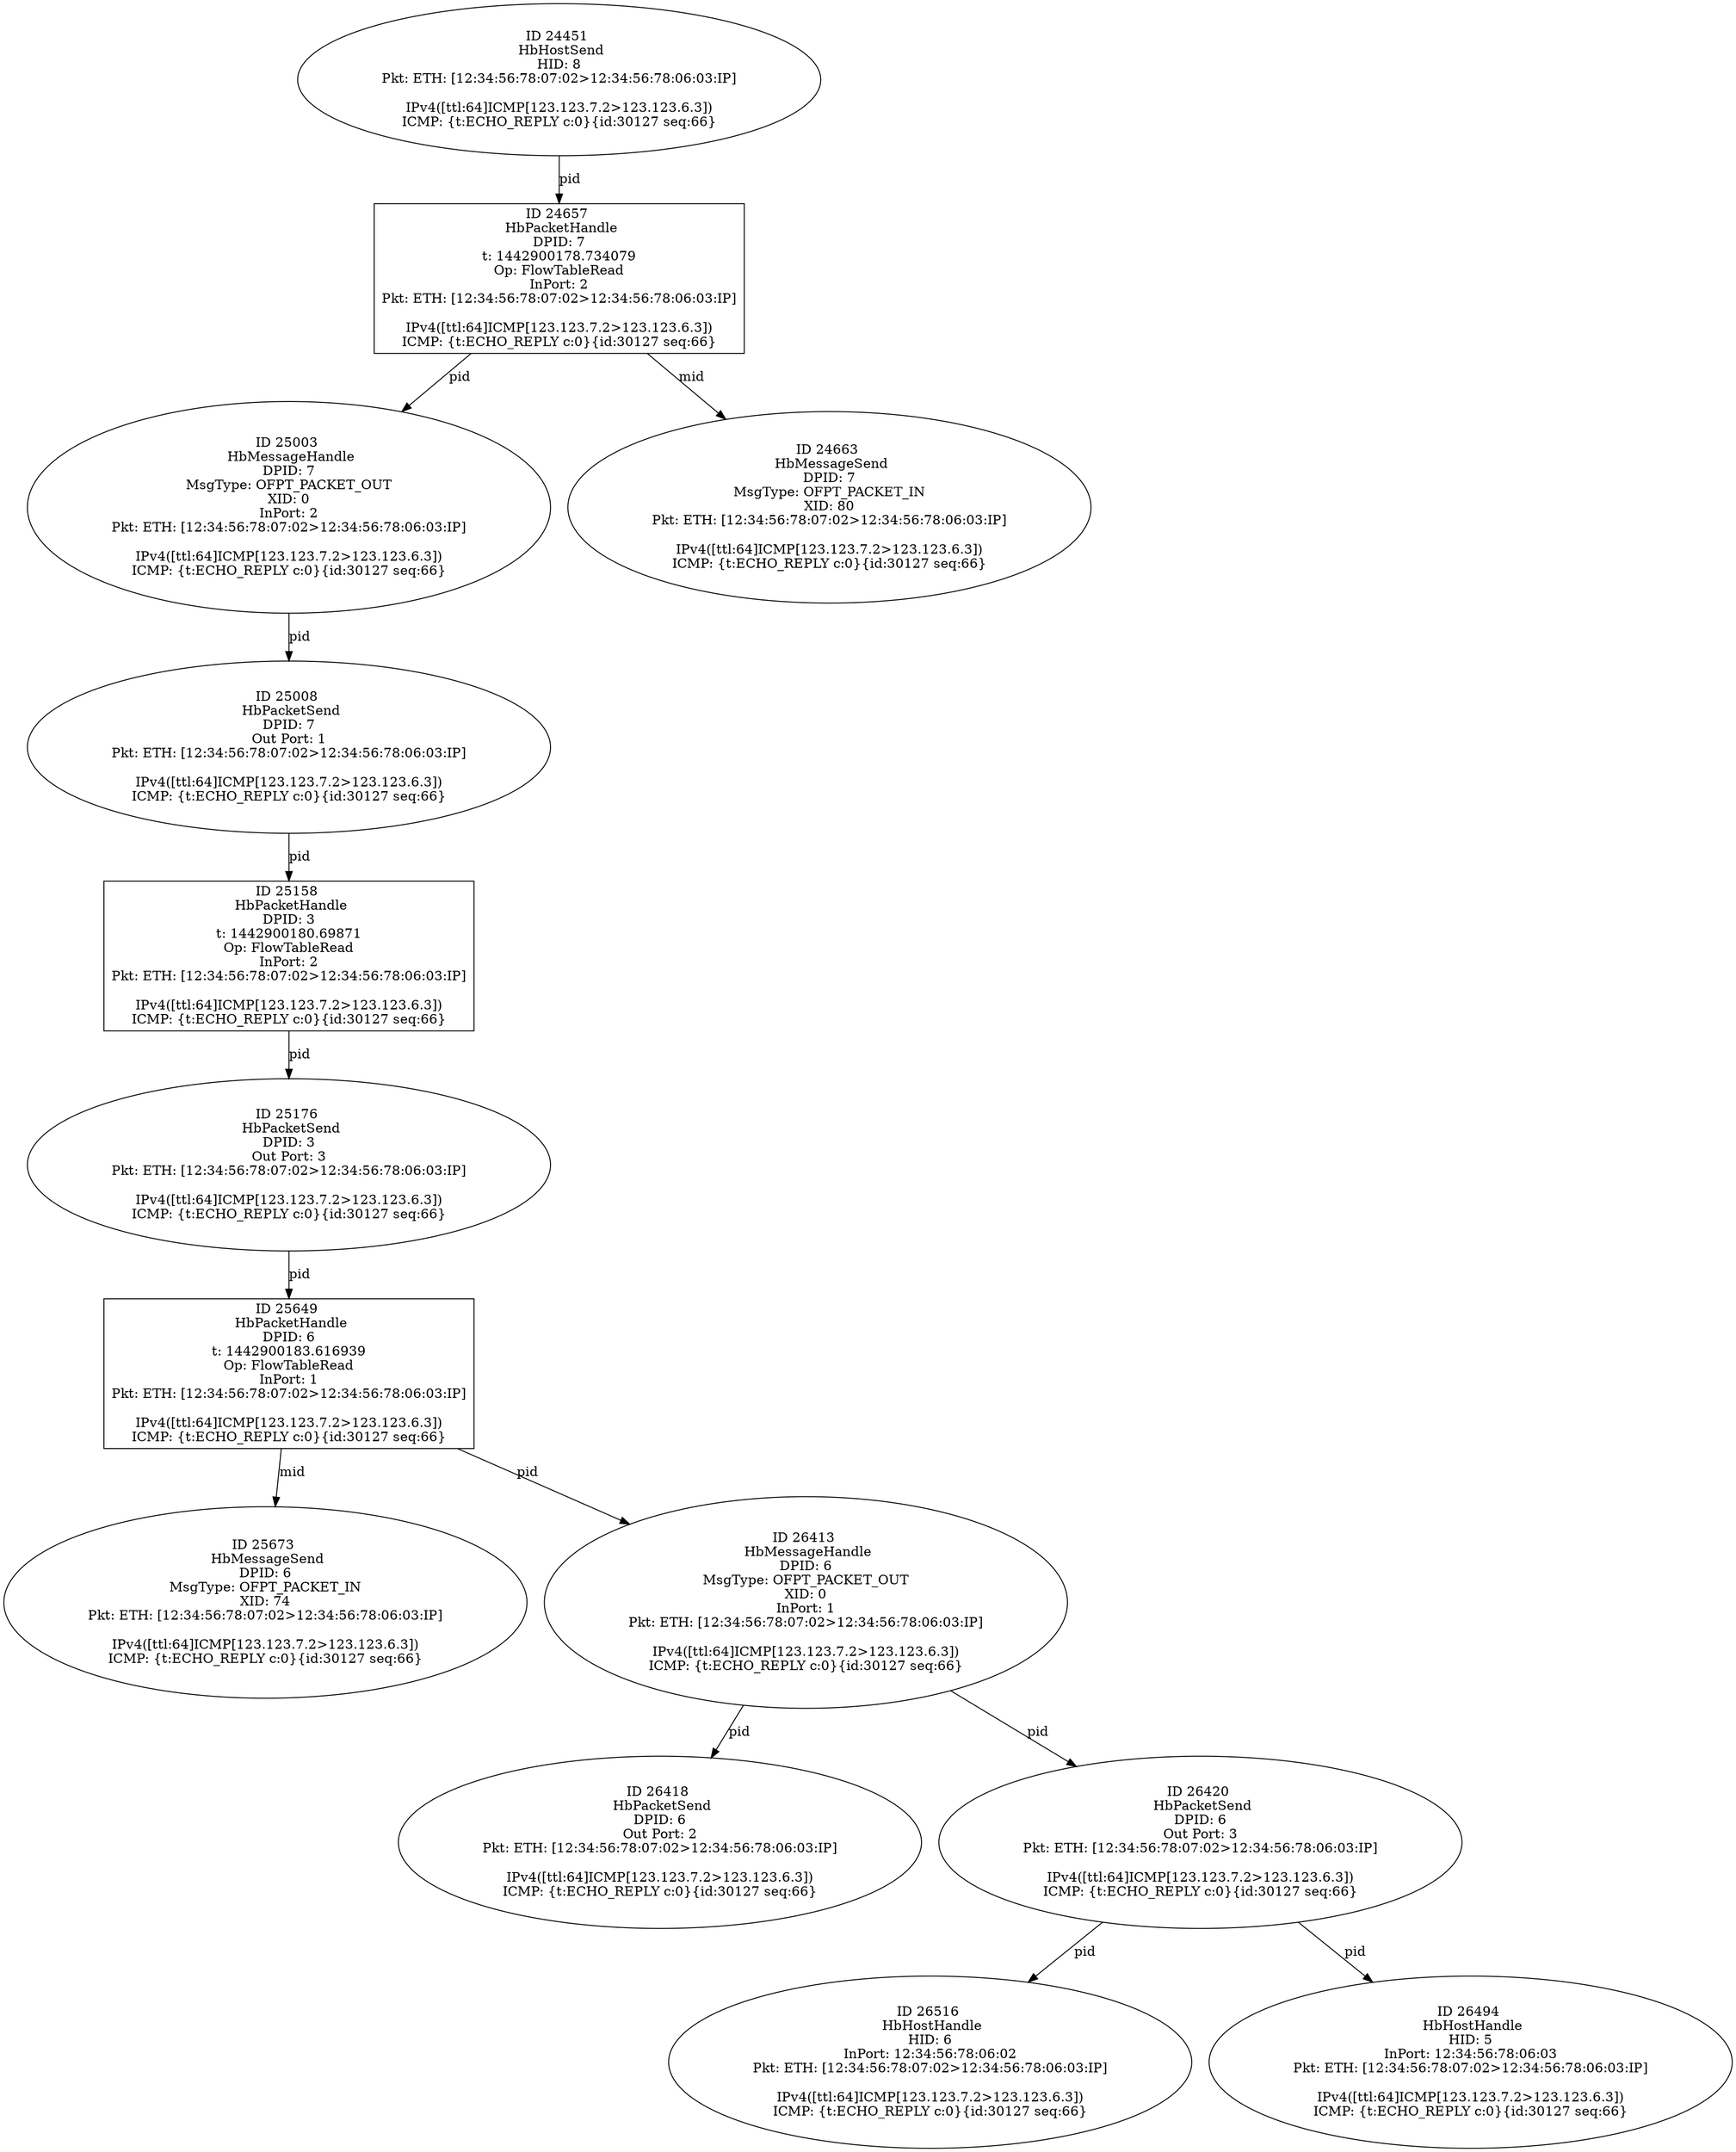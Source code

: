 strict digraph G {
24451 [shape=oval, event=<hb_events.HbHostSend object at 0x10d1dfad0>, label="ID 24451 
 HbHostSend
HID: 8
Pkt: ETH: [12:34:56:78:07:02>12:34:56:78:06:03:IP]

IPv4([ttl:64]ICMP[123.123.7.2>123.123.6.3])
ICMP: {t:ECHO_REPLY c:0}{id:30127 seq:66}"];
25158 [shape=box, event=<hb_events.HbPacketHandle object at 0x10d4ef090>, label="ID 25158 
 HbPacketHandle
DPID: 3
t: 1442900180.69871
Op: FlowTableRead
InPort: 2
Pkt: ETH: [12:34:56:78:07:02>12:34:56:78:06:03:IP]

IPv4([ttl:64]ICMP[123.123.7.2>123.123.6.3])
ICMP: {t:ECHO_REPLY c:0}{id:30127 seq:66}"];
24657 [shape=box, event=<hb_events.HbPacketHandle object at 0x10d2a7a50>, label="ID 24657 
 HbPacketHandle
DPID: 7
t: 1442900178.734079
Op: FlowTableRead
InPort: 2
Pkt: ETH: [12:34:56:78:07:02>12:34:56:78:06:03:IP]

IPv4([ttl:64]ICMP[123.123.7.2>123.123.6.3])
ICMP: {t:ECHO_REPLY c:0}{id:30127 seq:66}"];
25673 [shape=oval, event=<hb_events.HbMessageSend object at 0x10d6e3b10>, label="ID 25673 
 HbMessageSend
DPID: 6
MsgType: OFPT_PACKET_IN
XID: 74
Pkt: ETH: [12:34:56:78:07:02>12:34:56:78:06:03:IP]

IPv4([ttl:64]ICMP[123.123.7.2>123.123.6.3])
ICMP: {t:ECHO_REPLY c:0}{id:30127 seq:66}"];
25003 [shape=oval, event=<hb_events.HbMessageHandle object at 0x10d403650>, label="ID 25003 
 HbMessageHandle
DPID: 7
MsgType: OFPT_PACKET_OUT
XID: 0
InPort: 2
Pkt: ETH: [12:34:56:78:07:02>12:34:56:78:06:03:IP]

IPv4([ttl:64]ICMP[123.123.7.2>123.123.6.3])
ICMP: {t:ECHO_REPLY c:0}{id:30127 seq:66}"];
26413 [shape=oval, event=<hb_events.HbMessageHandle object at 0x10d8813d0>, label="ID 26413 
 HbMessageHandle
DPID: 6
MsgType: OFPT_PACKET_OUT
XID: 0
InPort: 1
Pkt: ETH: [12:34:56:78:07:02>12:34:56:78:06:03:IP]

IPv4([ttl:64]ICMP[123.123.7.2>123.123.6.3])
ICMP: {t:ECHO_REPLY c:0}{id:30127 seq:66}"];
25008 [shape=oval, event=<hb_events.HbPacketSend object at 0x10d403490>, label="ID 25008 
 HbPacketSend
DPID: 7
Out Port: 1
Pkt: ETH: [12:34:56:78:07:02>12:34:56:78:06:03:IP]

IPv4([ttl:64]ICMP[123.123.7.2>123.123.6.3])
ICMP: {t:ECHO_REPLY c:0}{id:30127 seq:66}"];
25649 [shape=box, event=<hb_events.HbPacketHandle object at 0x10d6ce790>, label="ID 25649 
 HbPacketHandle
DPID: 6
t: 1442900183.616939
Op: FlowTableRead
InPort: 1
Pkt: ETH: [12:34:56:78:07:02>12:34:56:78:06:03:IP]

IPv4([ttl:64]ICMP[123.123.7.2>123.123.6.3])
ICMP: {t:ECHO_REPLY c:0}{id:30127 seq:66}"];
26418 [shape=oval, event=<hb_events.HbPacketSend object at 0x10d888a50>, label="ID 26418 
 HbPacketSend
DPID: 6
Out Port: 2
Pkt: ETH: [12:34:56:78:07:02>12:34:56:78:06:03:IP]

IPv4([ttl:64]ICMP[123.123.7.2>123.123.6.3])
ICMP: {t:ECHO_REPLY c:0}{id:30127 seq:66}"];
26420 [shape=oval, event=<hb_events.HbPacketSend object at 0x10d88e590>, label="ID 26420 
 HbPacketSend
DPID: 6
Out Port: 3
Pkt: ETH: [12:34:56:78:07:02>12:34:56:78:06:03:IP]

IPv4([ttl:64]ICMP[123.123.7.2>123.123.6.3])
ICMP: {t:ECHO_REPLY c:0}{id:30127 seq:66}"];
24663 [shape=oval, event=<hb_events.HbMessageSend object at 0x10d2c38d0>, label="ID 24663 
 HbMessageSend
DPID: 7
MsgType: OFPT_PACKET_IN
XID: 80
Pkt: ETH: [12:34:56:78:07:02>12:34:56:78:06:03:IP]

IPv4([ttl:64]ICMP[123.123.7.2>123.123.6.3])
ICMP: {t:ECHO_REPLY c:0}{id:30127 seq:66}"];
25176 [shape=oval, event=<hb_events.HbPacketSend object at 0x10d4f6210>, label="ID 25176 
 HbPacketSend
DPID: 3
Out Port: 3
Pkt: ETH: [12:34:56:78:07:02>12:34:56:78:06:03:IP]

IPv4([ttl:64]ICMP[123.123.7.2>123.123.6.3])
ICMP: {t:ECHO_REPLY c:0}{id:30127 seq:66}"];
26516 [shape=oval, event=<hb_events.HbHostHandle object at 0x10d8b1150>, label="ID 26516 
 HbHostHandle
HID: 6
InPort: 12:34:56:78:06:02
Pkt: ETH: [12:34:56:78:07:02>12:34:56:78:06:03:IP]

IPv4([ttl:64]ICMP[123.123.7.2>123.123.6.3])
ICMP: {t:ECHO_REPLY c:0}{id:30127 seq:66}"];
26494 [shape=oval, event=<hb_events.HbHostHandle object at 0x10d89ee10>, label="ID 26494 
 HbHostHandle
HID: 5
InPort: 12:34:56:78:06:03
Pkt: ETH: [12:34:56:78:07:02>12:34:56:78:06:03:IP]

IPv4([ttl:64]ICMP[123.123.7.2>123.123.6.3])
ICMP: {t:ECHO_REPLY c:0}{id:30127 seq:66}"];
24451 -> 24657  [rel=pid, label=pid];
25158 -> 25176  [rel=pid, label=pid];
25649 -> 25673  [rel=mid, label=mid];
25649 -> 26413  [rel=pid, label=pid];
25003 -> 25008  [rel=pid, label=pid];
26413 -> 26418  [rel=pid, label=pid];
26413 -> 26420  [rel=pid, label=pid];
25008 -> 25158  [rel=pid, label=pid];
24657 -> 25003  [rel=pid, label=pid];
24657 -> 24663  [rel=mid, label=mid];
26420 -> 26516  [rel=pid, label=pid];
26420 -> 26494  [rel=pid, label=pid];
25176 -> 25649  [rel=pid, label=pid];
}
